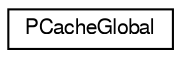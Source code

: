 digraph "Graphical Class Hierarchy"
{
  edge [fontname="FreeSans",fontsize="10",labelfontname="FreeSans",labelfontsize="10"];
  node [fontname="FreeSans",fontsize="10",shape=record];
  rankdir="LR";
  Node0 [label="PCacheGlobal",height=0.2,width=0.4,color="black", fillcolor="white", style="filled",URL="$structPCacheGlobal.html"];
}
